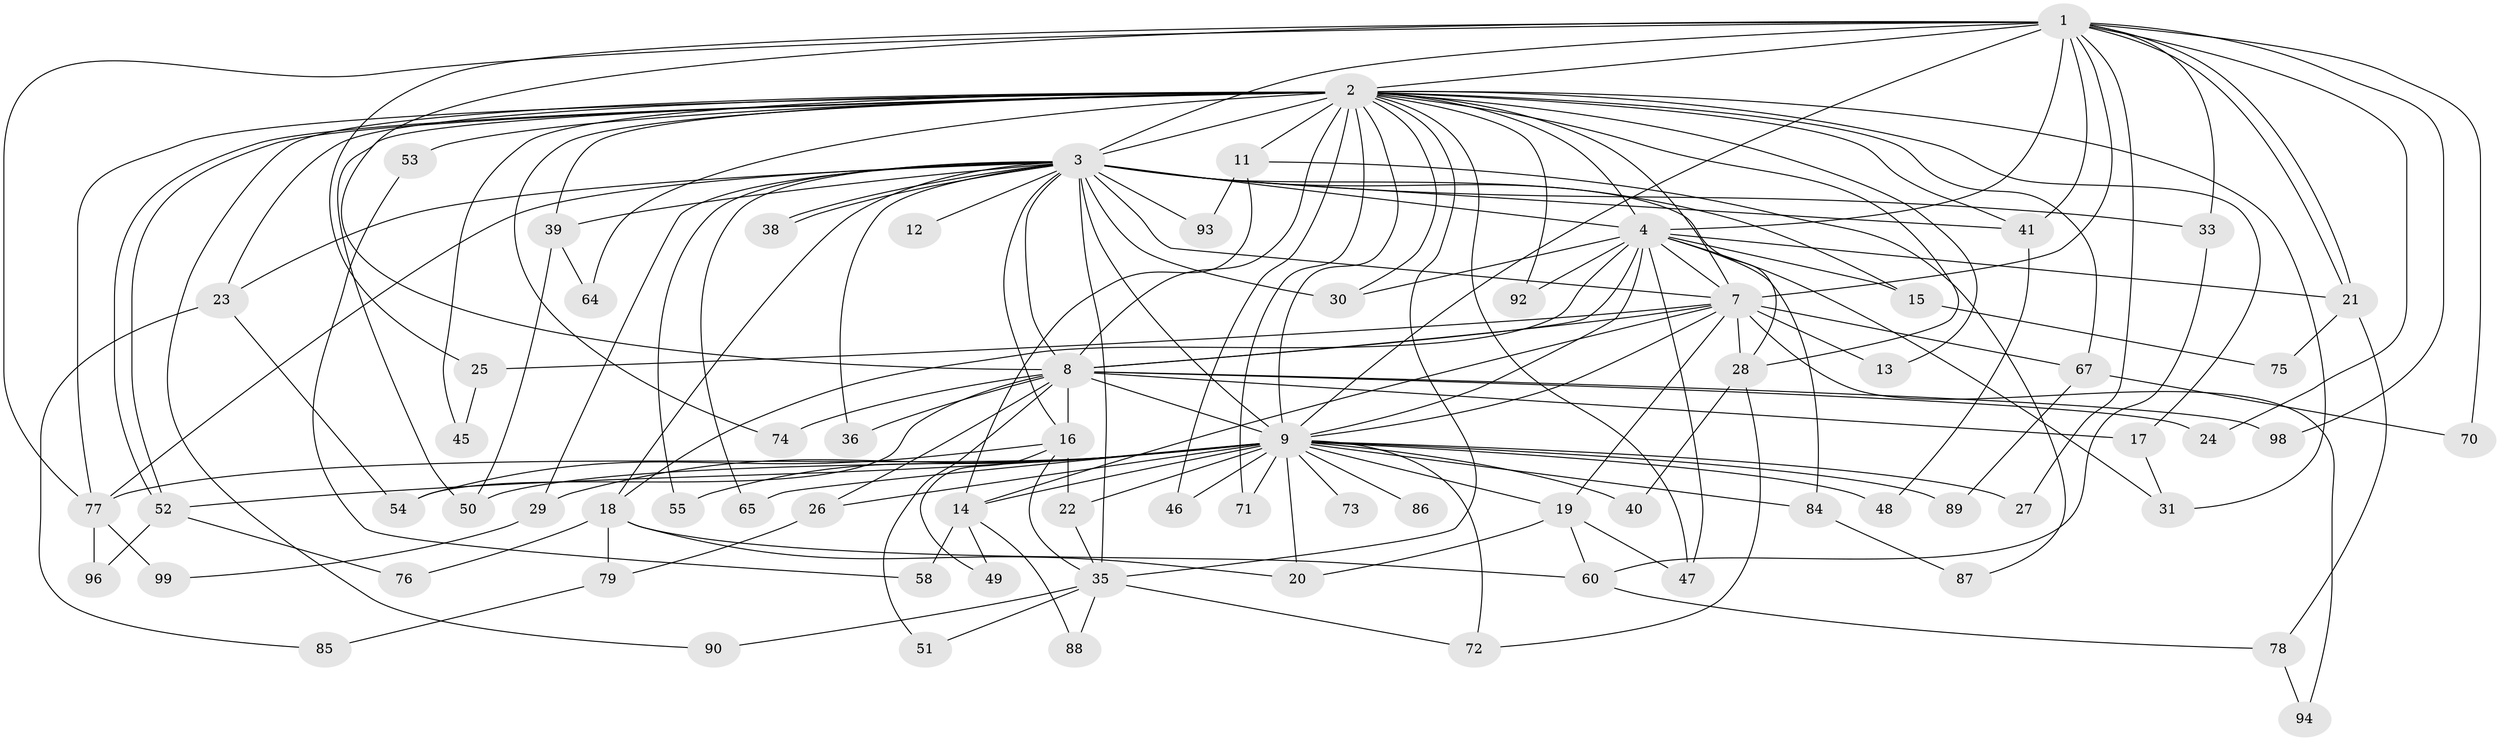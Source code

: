 // original degree distribution, {19: 0.01, 26: 0.01, 25: 0.01, 17: 0.04, 15: 0.01, 20: 0.01, 24: 0.01, 6: 0.04, 2: 0.47, 3: 0.28, 5: 0.04, 4: 0.06, 7: 0.01}
// Generated by graph-tools (version 1.1) at 2025/11/02/21/25 10:11:08]
// undirected, 74 vertices, 167 edges
graph export_dot {
graph [start="1"]
  node [color=gray90,style=filled];
  1 [super="+91"];
  2 [super="+6"];
  3 [super="+5"];
  4 [super="+69"];
  7 [super="+97"];
  8 [super="+42"];
  9 [super="+10"];
  11 [super="+61"];
  12;
  13;
  14 [super="+59"];
  15;
  16;
  17;
  18;
  19;
  20 [super="+32"];
  21 [super="+34"];
  22 [super="+57"];
  23;
  24;
  25;
  26;
  27;
  28 [super="+68"];
  29 [super="+63"];
  30 [super="+82"];
  31 [super="+43"];
  33;
  35 [super="+37"];
  36;
  38;
  39 [super="+95"];
  40;
  41 [super="+44"];
  45;
  46;
  47 [super="+80"];
  48;
  49;
  50;
  51;
  52 [super="+62"];
  53;
  54 [super="+56"];
  55;
  58;
  60 [super="+66"];
  64;
  65;
  67;
  70;
  71;
  72 [super="+83"];
  73;
  74;
  75;
  76;
  77 [super="+81"];
  78;
  79;
  84;
  85;
  86;
  87;
  88;
  89;
  90;
  92;
  93;
  94;
  96;
  98 [super="+100"];
  99;
  1 -- 2 [weight=2];
  1 -- 3 [weight=2];
  1 -- 4;
  1 -- 7;
  1 -- 8;
  1 -- 9 [weight=2];
  1 -- 21;
  1 -- 21;
  1 -- 24;
  1 -- 25;
  1 -- 27;
  1 -- 33;
  1 -- 41;
  1 -- 70;
  1 -- 77;
  1 -- 98;
  2 -- 3 [weight=4];
  2 -- 4 [weight=3];
  2 -- 7 [weight=2];
  2 -- 8 [weight=2];
  2 -- 9 [weight=4];
  2 -- 11 [weight=3];
  2 -- 17;
  2 -- 30;
  2 -- 31;
  2 -- 41;
  2 -- 46;
  2 -- 50;
  2 -- 52;
  2 -- 52;
  2 -- 53 [weight=2];
  2 -- 67;
  2 -- 74;
  2 -- 77;
  2 -- 92;
  2 -- 28;
  2 -- 64;
  2 -- 71;
  2 -- 13;
  2 -- 23;
  2 -- 90;
  2 -- 35;
  2 -- 39;
  2 -- 45;
  2 -- 47;
  3 -- 4 [weight=2];
  3 -- 7 [weight=2];
  3 -- 8 [weight=3];
  3 -- 9 [weight=4];
  3 -- 12 [weight=2];
  3 -- 15;
  3 -- 16;
  3 -- 23;
  3 -- 28;
  3 -- 29 [weight=2];
  3 -- 33;
  3 -- 36;
  3 -- 38;
  3 -- 38;
  3 -- 55;
  3 -- 65;
  3 -- 93;
  3 -- 39;
  3 -- 77;
  3 -- 18;
  3 -- 35;
  3 -- 30;
  3 -- 41;
  4 -- 7;
  4 -- 8;
  4 -- 9 [weight=2];
  4 -- 15;
  4 -- 18;
  4 -- 30;
  4 -- 31;
  4 -- 84;
  4 -- 21;
  4 -- 92;
  4 -- 47;
  7 -- 8;
  7 -- 9 [weight=2];
  7 -- 13;
  7 -- 14;
  7 -- 19;
  7 -- 25;
  7 -- 28 [weight=2];
  7 -- 67;
  7 -- 94;
  8 -- 9 [weight=2];
  8 -- 16;
  8 -- 17;
  8 -- 24;
  8 -- 26;
  8 -- 36;
  8 -- 51;
  8 -- 98 [weight=2];
  8 -- 54;
  8 -- 74;
  9 -- 19;
  9 -- 26;
  9 -- 27;
  9 -- 29;
  9 -- 40;
  9 -- 46;
  9 -- 50;
  9 -- 84;
  9 -- 65;
  9 -- 71;
  9 -- 73;
  9 -- 14;
  9 -- 20;
  9 -- 22;
  9 -- 86;
  9 -- 89;
  9 -- 48;
  9 -- 55;
  9 -- 77;
  9 -- 52;
  9 -- 72;
  11 -- 87;
  11 -- 93;
  11 -- 14;
  14 -- 49;
  14 -- 58;
  14 -- 88;
  15 -- 75;
  16 -- 22;
  16 -- 35;
  16 -- 49;
  16 -- 54;
  17 -- 31;
  18 -- 20;
  18 -- 60;
  18 -- 76;
  18 -- 79;
  19 -- 47;
  19 -- 60;
  19 -- 20;
  21 -- 75;
  21 -- 78;
  22 -- 35;
  23 -- 54;
  23 -- 85;
  25 -- 45;
  26 -- 79;
  28 -- 40;
  28 -- 72;
  29 -- 99;
  33 -- 60;
  35 -- 51;
  35 -- 72;
  35 -- 88;
  35 -- 90;
  39 -- 64;
  39 -- 50;
  41 -- 48;
  52 -- 96;
  52 -- 76;
  53 -- 58;
  60 -- 78;
  67 -- 70;
  67 -- 89;
  77 -- 96;
  77 -- 99;
  78 -- 94;
  79 -- 85;
  84 -- 87;
}
